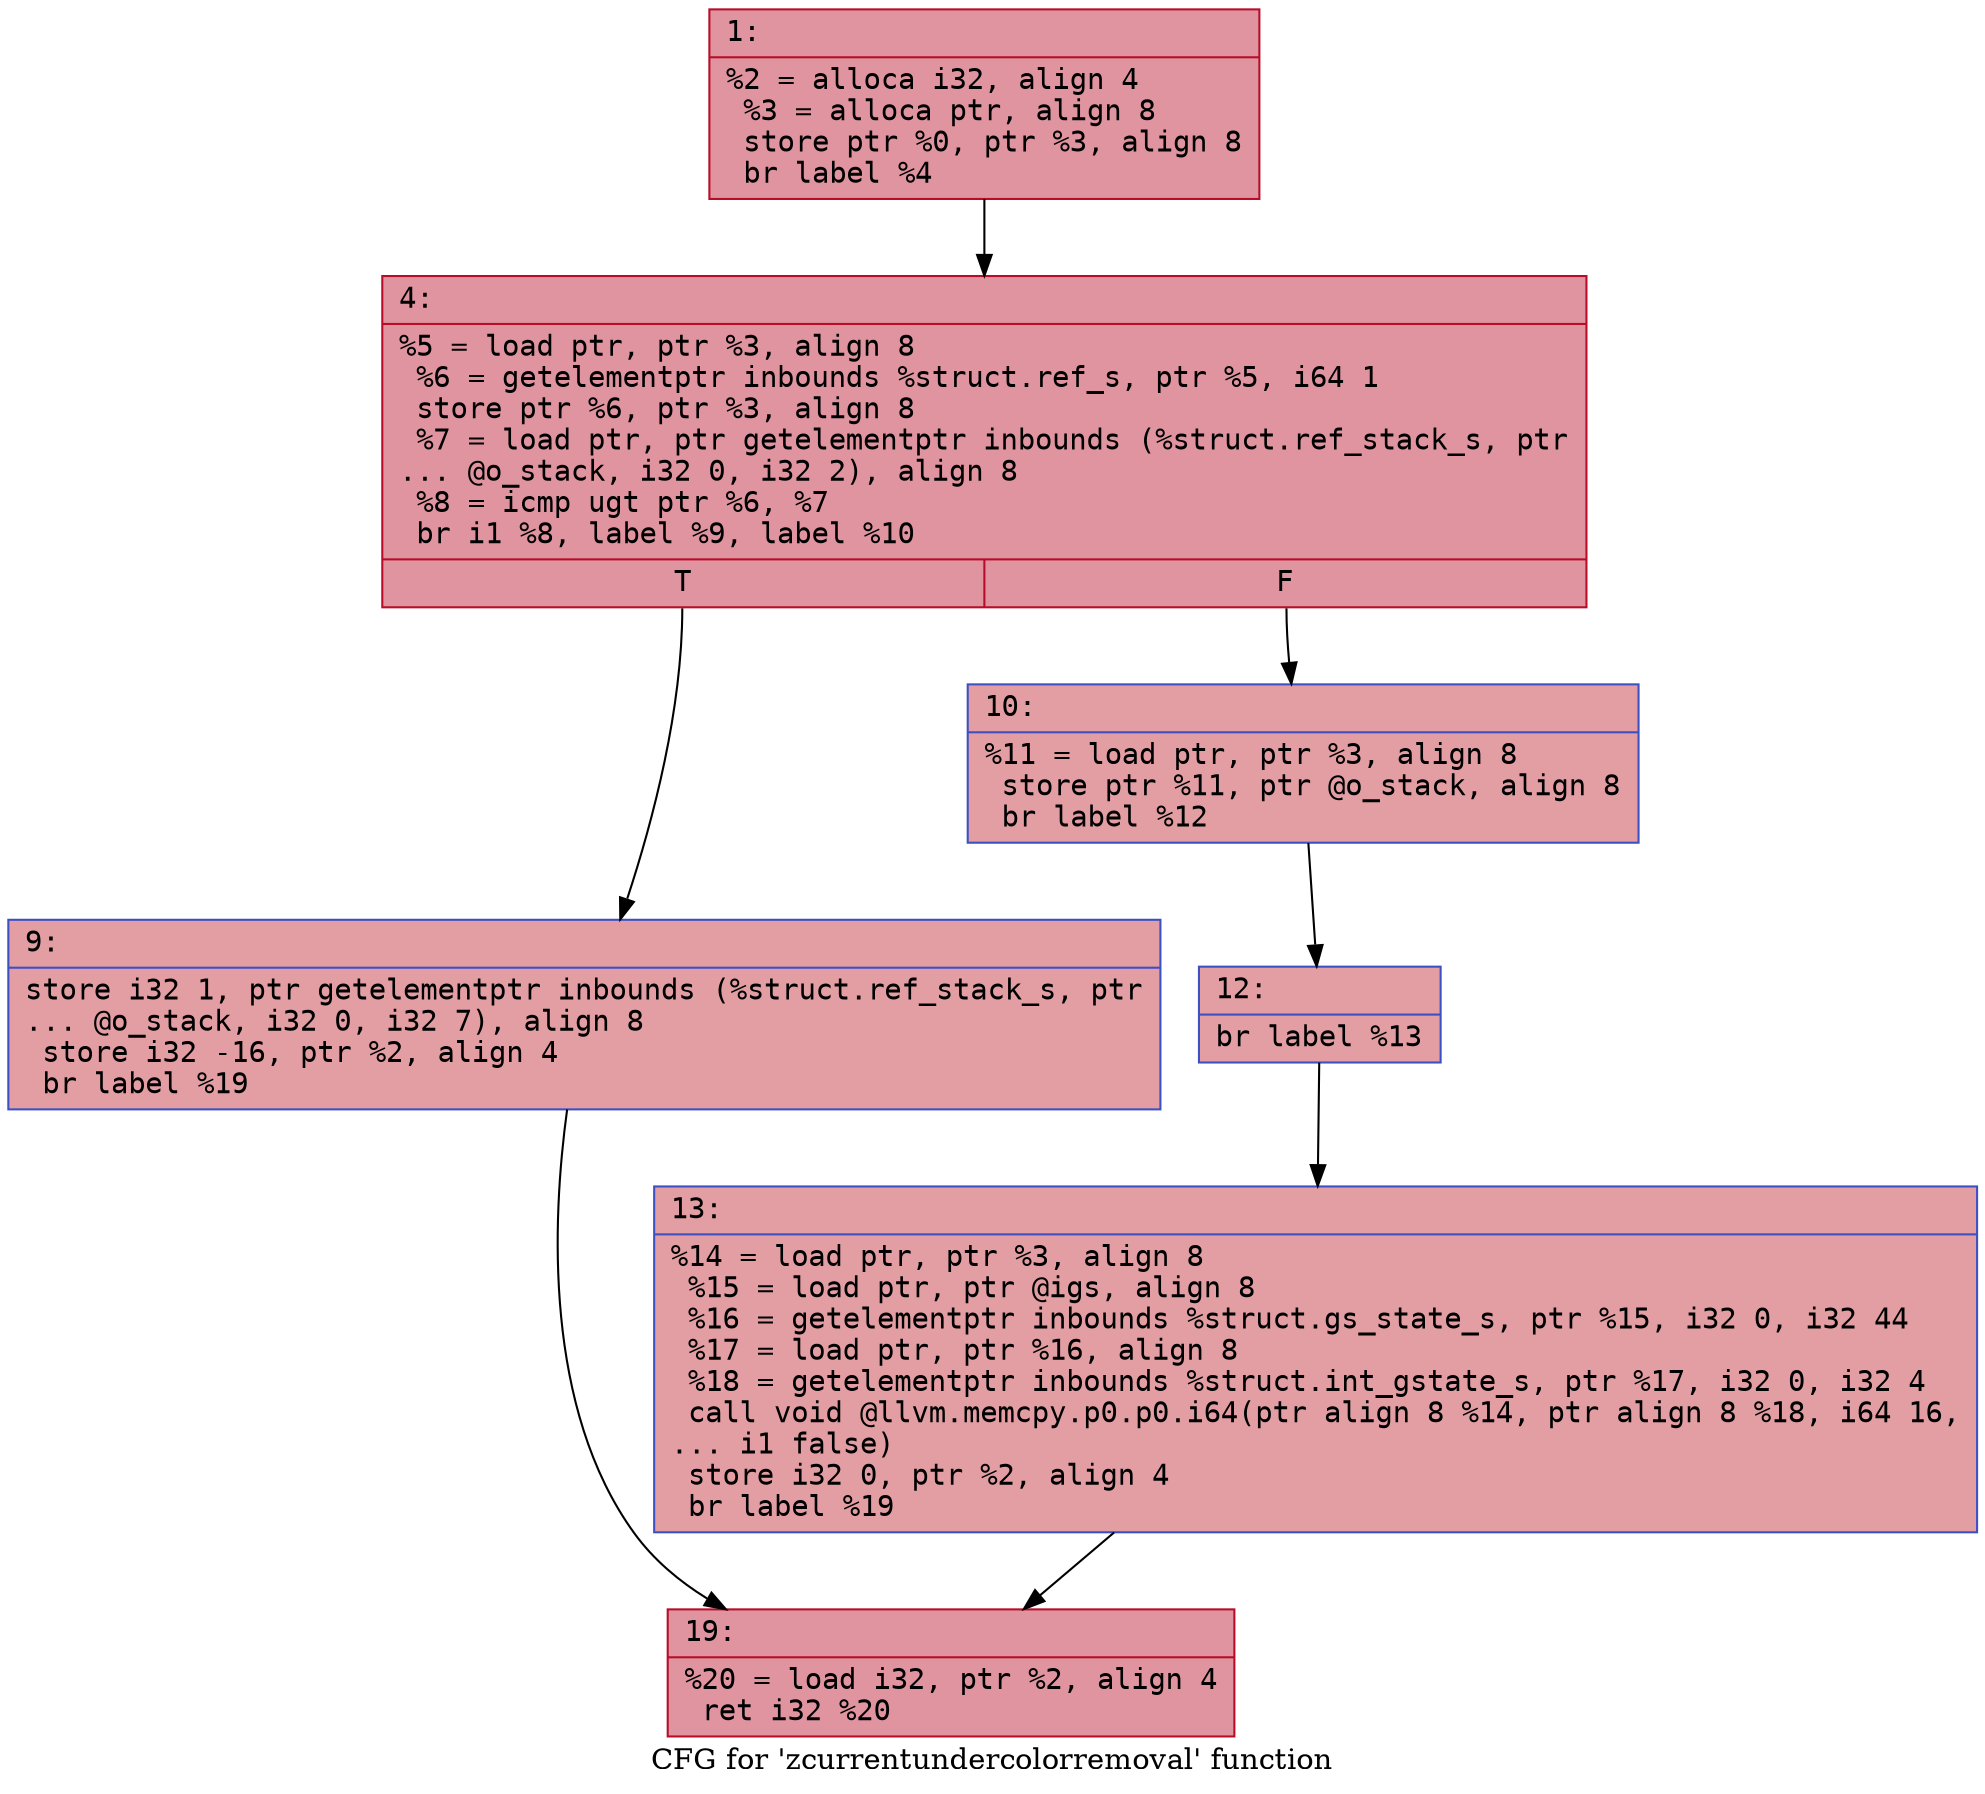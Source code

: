 digraph "CFG for 'zcurrentundercolorremoval' function" {
	label="CFG for 'zcurrentundercolorremoval' function";

	Node0x600002a76710 [shape=record,color="#b70d28ff", style=filled, fillcolor="#b70d2870" fontname="Courier",label="{1:\l|  %2 = alloca i32, align 4\l  %3 = alloca ptr, align 8\l  store ptr %0, ptr %3, align 8\l  br label %4\l}"];
	Node0x600002a76710 -> Node0x600002a76760[tooltip="1 -> 4\nProbability 100.00%" ];
	Node0x600002a76760 [shape=record,color="#b70d28ff", style=filled, fillcolor="#b70d2870" fontname="Courier",label="{4:\l|  %5 = load ptr, ptr %3, align 8\l  %6 = getelementptr inbounds %struct.ref_s, ptr %5, i64 1\l  store ptr %6, ptr %3, align 8\l  %7 = load ptr, ptr getelementptr inbounds (%struct.ref_stack_s, ptr\l... @o_stack, i32 0, i32 2), align 8\l  %8 = icmp ugt ptr %6, %7\l  br i1 %8, label %9, label %10\l|{<s0>T|<s1>F}}"];
	Node0x600002a76760:s0 -> Node0x600002a767b0[tooltip="4 -> 9\nProbability 50.00%" ];
	Node0x600002a76760:s1 -> Node0x600002a76800[tooltip="4 -> 10\nProbability 50.00%" ];
	Node0x600002a767b0 [shape=record,color="#3d50c3ff", style=filled, fillcolor="#be242e70" fontname="Courier",label="{9:\l|  store i32 1, ptr getelementptr inbounds (%struct.ref_stack_s, ptr\l... @o_stack, i32 0, i32 7), align 8\l  store i32 -16, ptr %2, align 4\l  br label %19\l}"];
	Node0x600002a767b0 -> Node0x600002a768f0[tooltip="9 -> 19\nProbability 100.00%" ];
	Node0x600002a76800 [shape=record,color="#3d50c3ff", style=filled, fillcolor="#be242e70" fontname="Courier",label="{10:\l|  %11 = load ptr, ptr %3, align 8\l  store ptr %11, ptr @o_stack, align 8\l  br label %12\l}"];
	Node0x600002a76800 -> Node0x600002a76850[tooltip="10 -> 12\nProbability 100.00%" ];
	Node0x600002a76850 [shape=record,color="#3d50c3ff", style=filled, fillcolor="#be242e70" fontname="Courier",label="{12:\l|  br label %13\l}"];
	Node0x600002a76850 -> Node0x600002a768a0[tooltip="12 -> 13\nProbability 100.00%" ];
	Node0x600002a768a0 [shape=record,color="#3d50c3ff", style=filled, fillcolor="#be242e70" fontname="Courier",label="{13:\l|  %14 = load ptr, ptr %3, align 8\l  %15 = load ptr, ptr @igs, align 8\l  %16 = getelementptr inbounds %struct.gs_state_s, ptr %15, i32 0, i32 44\l  %17 = load ptr, ptr %16, align 8\l  %18 = getelementptr inbounds %struct.int_gstate_s, ptr %17, i32 0, i32 4\l  call void @llvm.memcpy.p0.p0.i64(ptr align 8 %14, ptr align 8 %18, i64 16,\l... i1 false)\l  store i32 0, ptr %2, align 4\l  br label %19\l}"];
	Node0x600002a768a0 -> Node0x600002a768f0[tooltip="13 -> 19\nProbability 100.00%" ];
	Node0x600002a768f0 [shape=record,color="#b70d28ff", style=filled, fillcolor="#b70d2870" fontname="Courier",label="{19:\l|  %20 = load i32, ptr %2, align 4\l  ret i32 %20\l}"];
}
